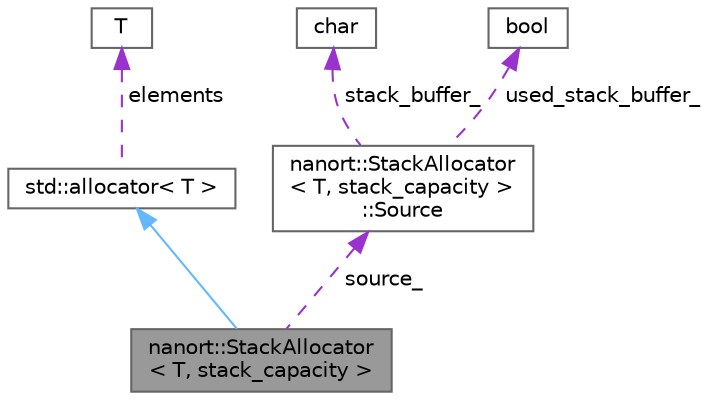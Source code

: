 digraph "nanort::StackAllocator&lt; T, stack_capacity &gt;"
{
 // LATEX_PDF_SIZE
  bgcolor="transparent";
  edge [fontname=Helvetica,fontsize=10,labelfontname=Helvetica,labelfontsize=10];
  node [fontname=Helvetica,fontsize=10,shape=box,height=0.2,width=0.4];
  Node1 [label="nanort::StackAllocator\l\< T, stack_capacity \>",height=0.2,width=0.4,color="gray40", fillcolor="grey60", style="filled", fontcolor="black",tooltip=" "];
  Node2 -> Node1 [dir="back",color="steelblue1",style="solid"];
  Node2 [label="std::allocator\< T \>",height=0.2,width=0.4,color="gray40", fillcolor="white", style="filled",tooltip=" "];
  Node3 -> Node2 [dir="back",color="darkorchid3",style="dashed",label=" elements" ];
  Node3 [label="T",height=0.2,width=0.4,color="gray40", fillcolor="white", style="filled",tooltip=" "];
  Node4 -> Node1 [dir="back",color="darkorchid3",style="dashed",label=" source_" ];
  Node4 [label="nanort::StackAllocator\l\< T, stack_capacity \>\l::Source",height=0.2,width=0.4,color="gray40", fillcolor="white", style="filled",URL="$a01427.html",tooltip=" "];
  Node5 -> Node4 [dir="back",color="darkorchid3",style="dashed",label=" stack_buffer_" ];
  Node5 [label="char",height=0.2,width=0.4,color="gray40", fillcolor="white", style="filled",tooltip=" "];
  Node6 -> Node4 [dir="back",color="darkorchid3",style="dashed",label=" used_stack_buffer_" ];
  Node6 [label="bool",height=0.2,width=0.4,color="gray40", fillcolor="white", style="filled",tooltip=" "];
}
